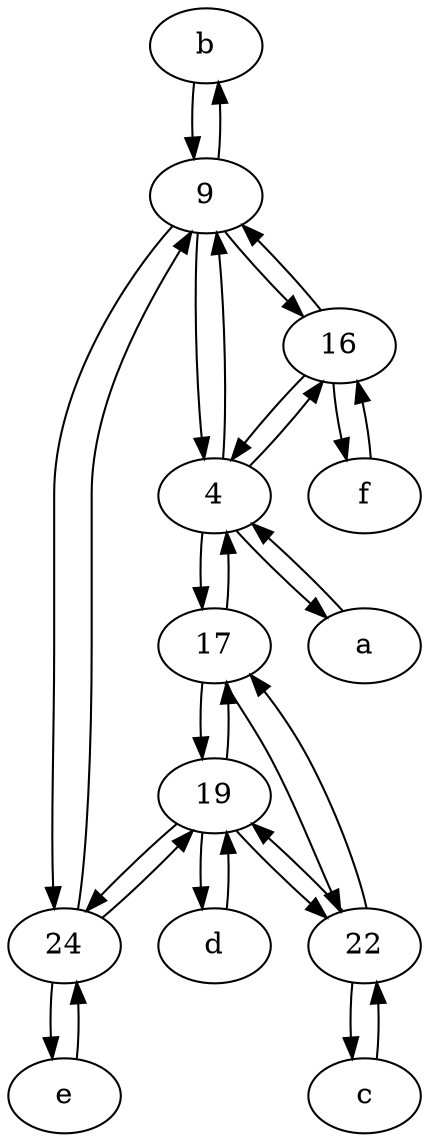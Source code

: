 digraph  {
	b [pos="50,20!"];
	9;
	c [pos="20,10!"];
	19;
	d [pos="20,30!"];
	17;
	a [pos="40,10!"];
	e [pos="30,50!"];
	22;
	24;
	f [pos="15,45!"];
	4;
	16;
	22 -> c;
	24 -> 9;
	19 -> 17;
	9 -> b;
	19 -> 24;
	b -> 9;
	f -> 16;
	17 -> 4;
	c -> 22;
	4 -> 16;
	16 -> f;
	4 -> a;
	9 -> 4;
	16 -> 4;
	19 -> 22;
	16 -> 9;
	17 -> 22;
	d -> 19;
	19 -> d;
	22 -> 17;
	9 -> 16;
	9 -> 24;
	a -> 4;
	17 -> 19;
	4 -> 9;
	e -> 24;
	24 -> 19;
	24 -> e;
	22 -> 19;
	4 -> 17;

	}
